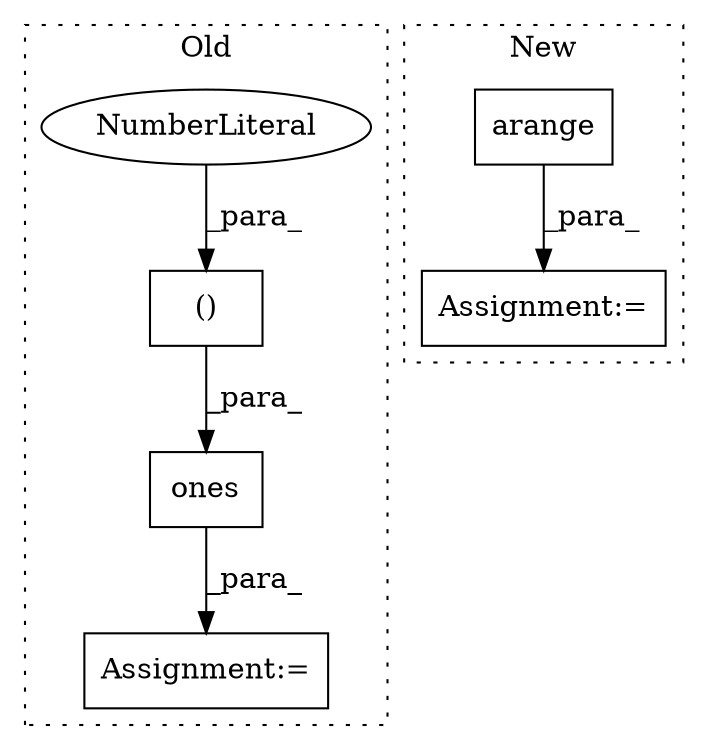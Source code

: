 digraph G {
subgraph cluster0 {
1 [label="ones" a="32" s="18236,18271" l="14,1" shape="box"];
4 [label="()" a="106" s="18250" l="16" shape="box"];
5 [label="NumberLiteral" a="34" s="18265" l="1" shape="ellipse"];
6 [label="Assignment:=" a="7" s="18235" l="1" shape="box"];
label = "Old";
style="dotted";
}
subgraph cluster1 {
2 [label="arange" a="32" s="18612,18630" l="7,1" shape="box"];
3 [label="Assignment:=" a="7" s="18513" l="1" shape="box"];
label = "New";
style="dotted";
}
1 -> 6 [label="_para_"];
2 -> 3 [label="_para_"];
4 -> 1 [label="_para_"];
5 -> 4 [label="_para_"];
}